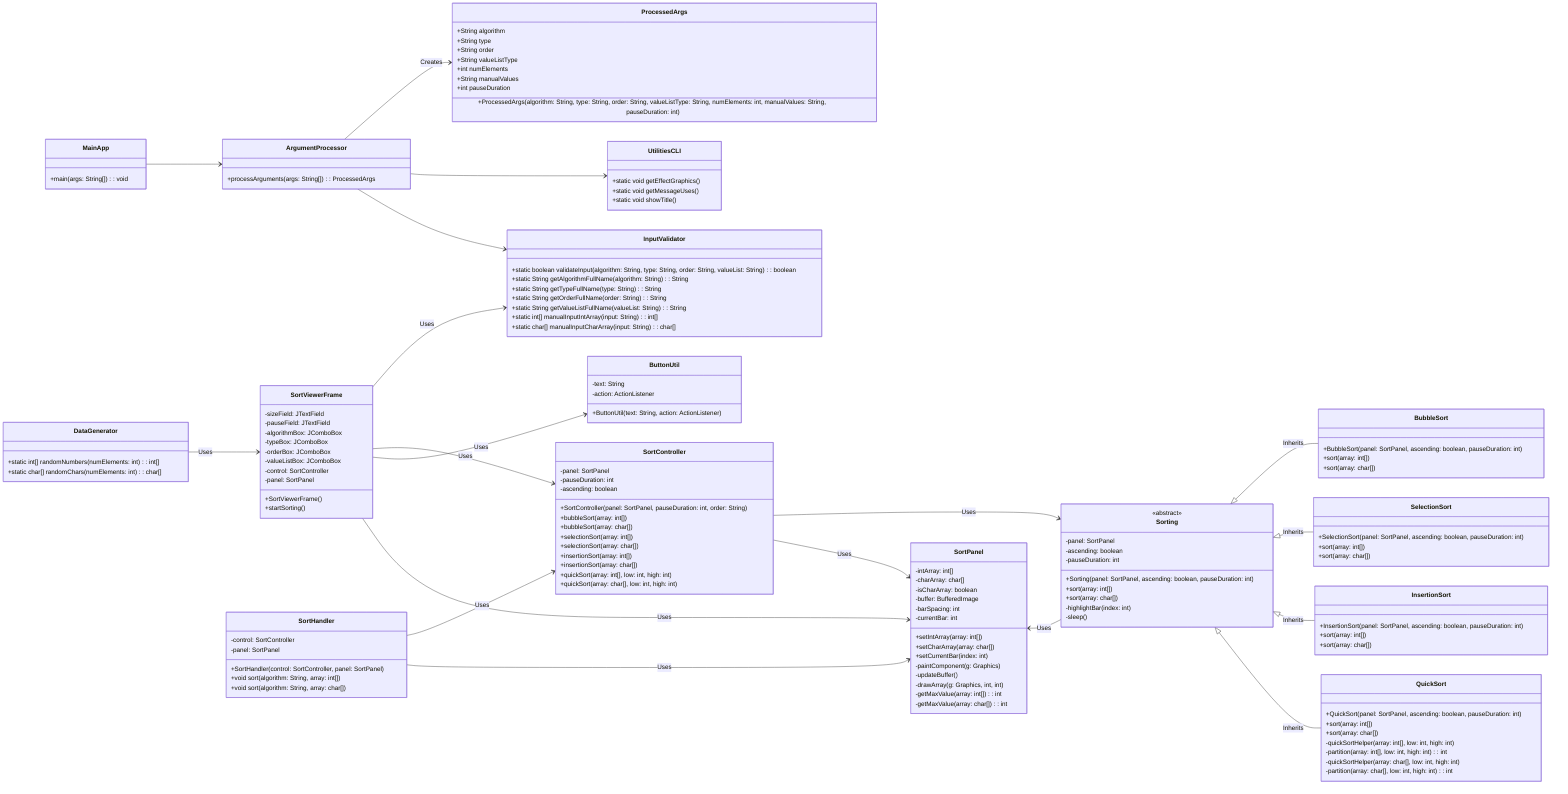 classDiagram
    direction LR

    class DataGenerator {
        +static int[] randomNumbers(numElements: int): int[]
        +static char[] randomChars(numElements: int): char[]
    }

    class MainApp {
        +main(args: String[]): void
    }

    class ArgumentProcessor {
        +processArguments(args: String[]): ProcessedArgs
    }

    class ProcessedArgs {
        +String algorithm
        +String type
        +String order
        +String valueListType
        +int numElements
        +String manualValues
        +int pauseDuration
        +ProcessedArgs(algorithm: String, type: String, order: String, valueListType: String, numElements: int, manualValues: String, pauseDuration: int)
    }

    class UtilitiesCLI {
        +static void getEffectGraphics()
        +static void getMessageUses()
        +static void showTitle()
    }

    class InputValidator {
        +static boolean validateInput(algorithm: String, type: String, order: String, valueList: String): boolean
        +static String getAlgorithmFullName(algorithm: String): String
        +static String getTypeFullName(type: String): String
        +static String getOrderFullName(order: String): String
        +static String getValueListFullName(valueList: String): String
        +static int[] manualInputIntArray(input: String): int[]
        +static char[] manualInputCharArray(input: String): char[]
    }

    class SortController {
        +SortController(panel: SortPanel, pauseDuration: int, order: String)
        +bubbleSort(array: int[])
        +bubbleSort(array: char[])
        +selectionSort(array: int[])
        +selectionSort(array: char[])
        +insertionSort(array: int[])
        +insertionSort(array: char[])
        +quickSort(array: int[], low: int, high: int)
        +quickSort(array: char[], low: int, high: int)
        -panel: SortPanel
        -pauseDuration: int
        -ascending: boolean
    }

    class SortViewerFrame {
        +SortViewerFrame()
        +startSorting()
        -sizeField: JTextField
        -pauseField: JTextField
        -algorithmBox: JComboBox
        -typeBox: JComboBox
        -orderBox: JComboBox
        -valueListBox: JComboBox
        -control: SortController
        -panel: SortPanel
    }

    class ButtonUtil {
        +ButtonUtil(text: String, action: ActionListener)
        -text: String
        -action: ActionListener
    }

    class SortHandler {
        -control: SortController
        -panel: SortPanel
        +SortHandler(control: SortController, panel: SortPanel)
        +void sort(algorithm: String, array: int[])
        +void sort(algorithm: String, array: char[])
    }

    class Sorting {
        <<abstract>>
        +Sorting(panel: SortPanel, ascending: boolean, pauseDuration: int)
        +sort(array: int[])
        +sort(array: char[])
        -highlightBar(index: int)
        -sleep()
        -panel: SortPanel
        -ascending: boolean
        -pauseDuration: int
    }

    class BubbleSort {
        +BubbleSort(panel: SortPanel, ascending: boolean, pauseDuration: int)
        +sort(array: int[])
        +sort(array: char[])
    }

    class SelectionSort {
        +SelectionSort(panel: SortPanel, ascending: boolean, pauseDuration: int)
        +sort(array: int[])
        +sort(array: char[])
    }

    class InsertionSort {
        +InsertionSort(panel: SortPanel, ascending: boolean, pauseDuration: int)
        +sort(array: int[])
        +sort(array: char[])
    }

    class QuickSort {
        +QuickSort(panel: SortPanel, ascending: boolean, pauseDuration: int)
        +sort(array: int[])
        +sort(array: char[])
        -quickSortHelper(array: int[], low: int, high: int)
        -partition(array: int[], low: int, high: int): int
        -quickSortHelper(array: char[], low: int, high: int)
        -partition(array: char[], low: int, high: int): int
    }

    class SortPanel {
        +setIntArray(array: int[])
        +setCharArray(array: char[])
        +setCurrentBar(index: int)
        -paintComponent(g: Graphics)
        -updateBuffer()
        -drawArray(g: Graphics, int, int)
        -getMaxValue(array: int[]): int
        -getMaxValue(array: char[]): int
        -intArray: int[]
        -charArray: char[]
        -isCharArray: boolean
        -buffer: BufferedImage
        -barSpacing: int
        -currentBar: int
    }

    MainApp --> ArgumentProcessor
    ArgumentProcessor --> ProcessedArgs : Creates
    ArgumentProcessor --> UtilitiesCLI
    ArgumentProcessor --> InputValidator

    SortHandler --> SortController : Uses
    SortHandler --> SortPanel : Uses
    DataGenerator --> SortViewerFrame : Uses
    SortViewerFrame --> InputValidator : Uses
    SortViewerFrame --> SortController : Uses

    SortController --> Sorting : Uses
    Sorting <|-- BubbleSort : Inherits
    Sorting <|-- SelectionSort : Inherits
    Sorting <|-- InsertionSort : Inherits
    Sorting <|-- QuickSort : Inherits
    SortPanel <-- Sorting : Uses

    SortController --> SortPanel : Uses
    SortViewerFrame --> ButtonUtil : Uses
    SortViewerFrame --> SortPanel : Uses